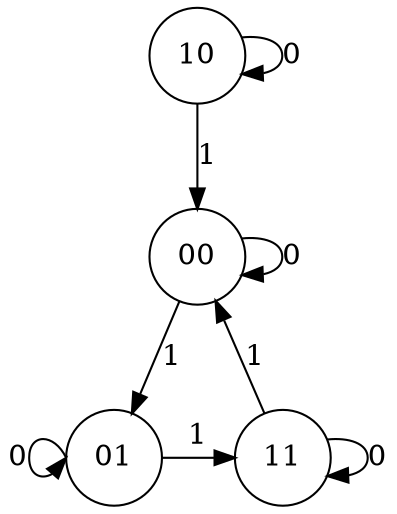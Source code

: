 digraph "state1"
{
	graph [dpi=180];
	node [shape=circle];
	00 -> 00 [label=0];
	00 -> 01 [label=1];
	01 -> 01 [label=0, tailport=w, headport=w];
	01 -> 11 [label=1];
	10 -> 10 [label=0];
	10 -> 00 [label=1];
	11 -> 11 [label=0];
	11 -> 00 [label=1];
	{rank=same; 01, 11};
}
